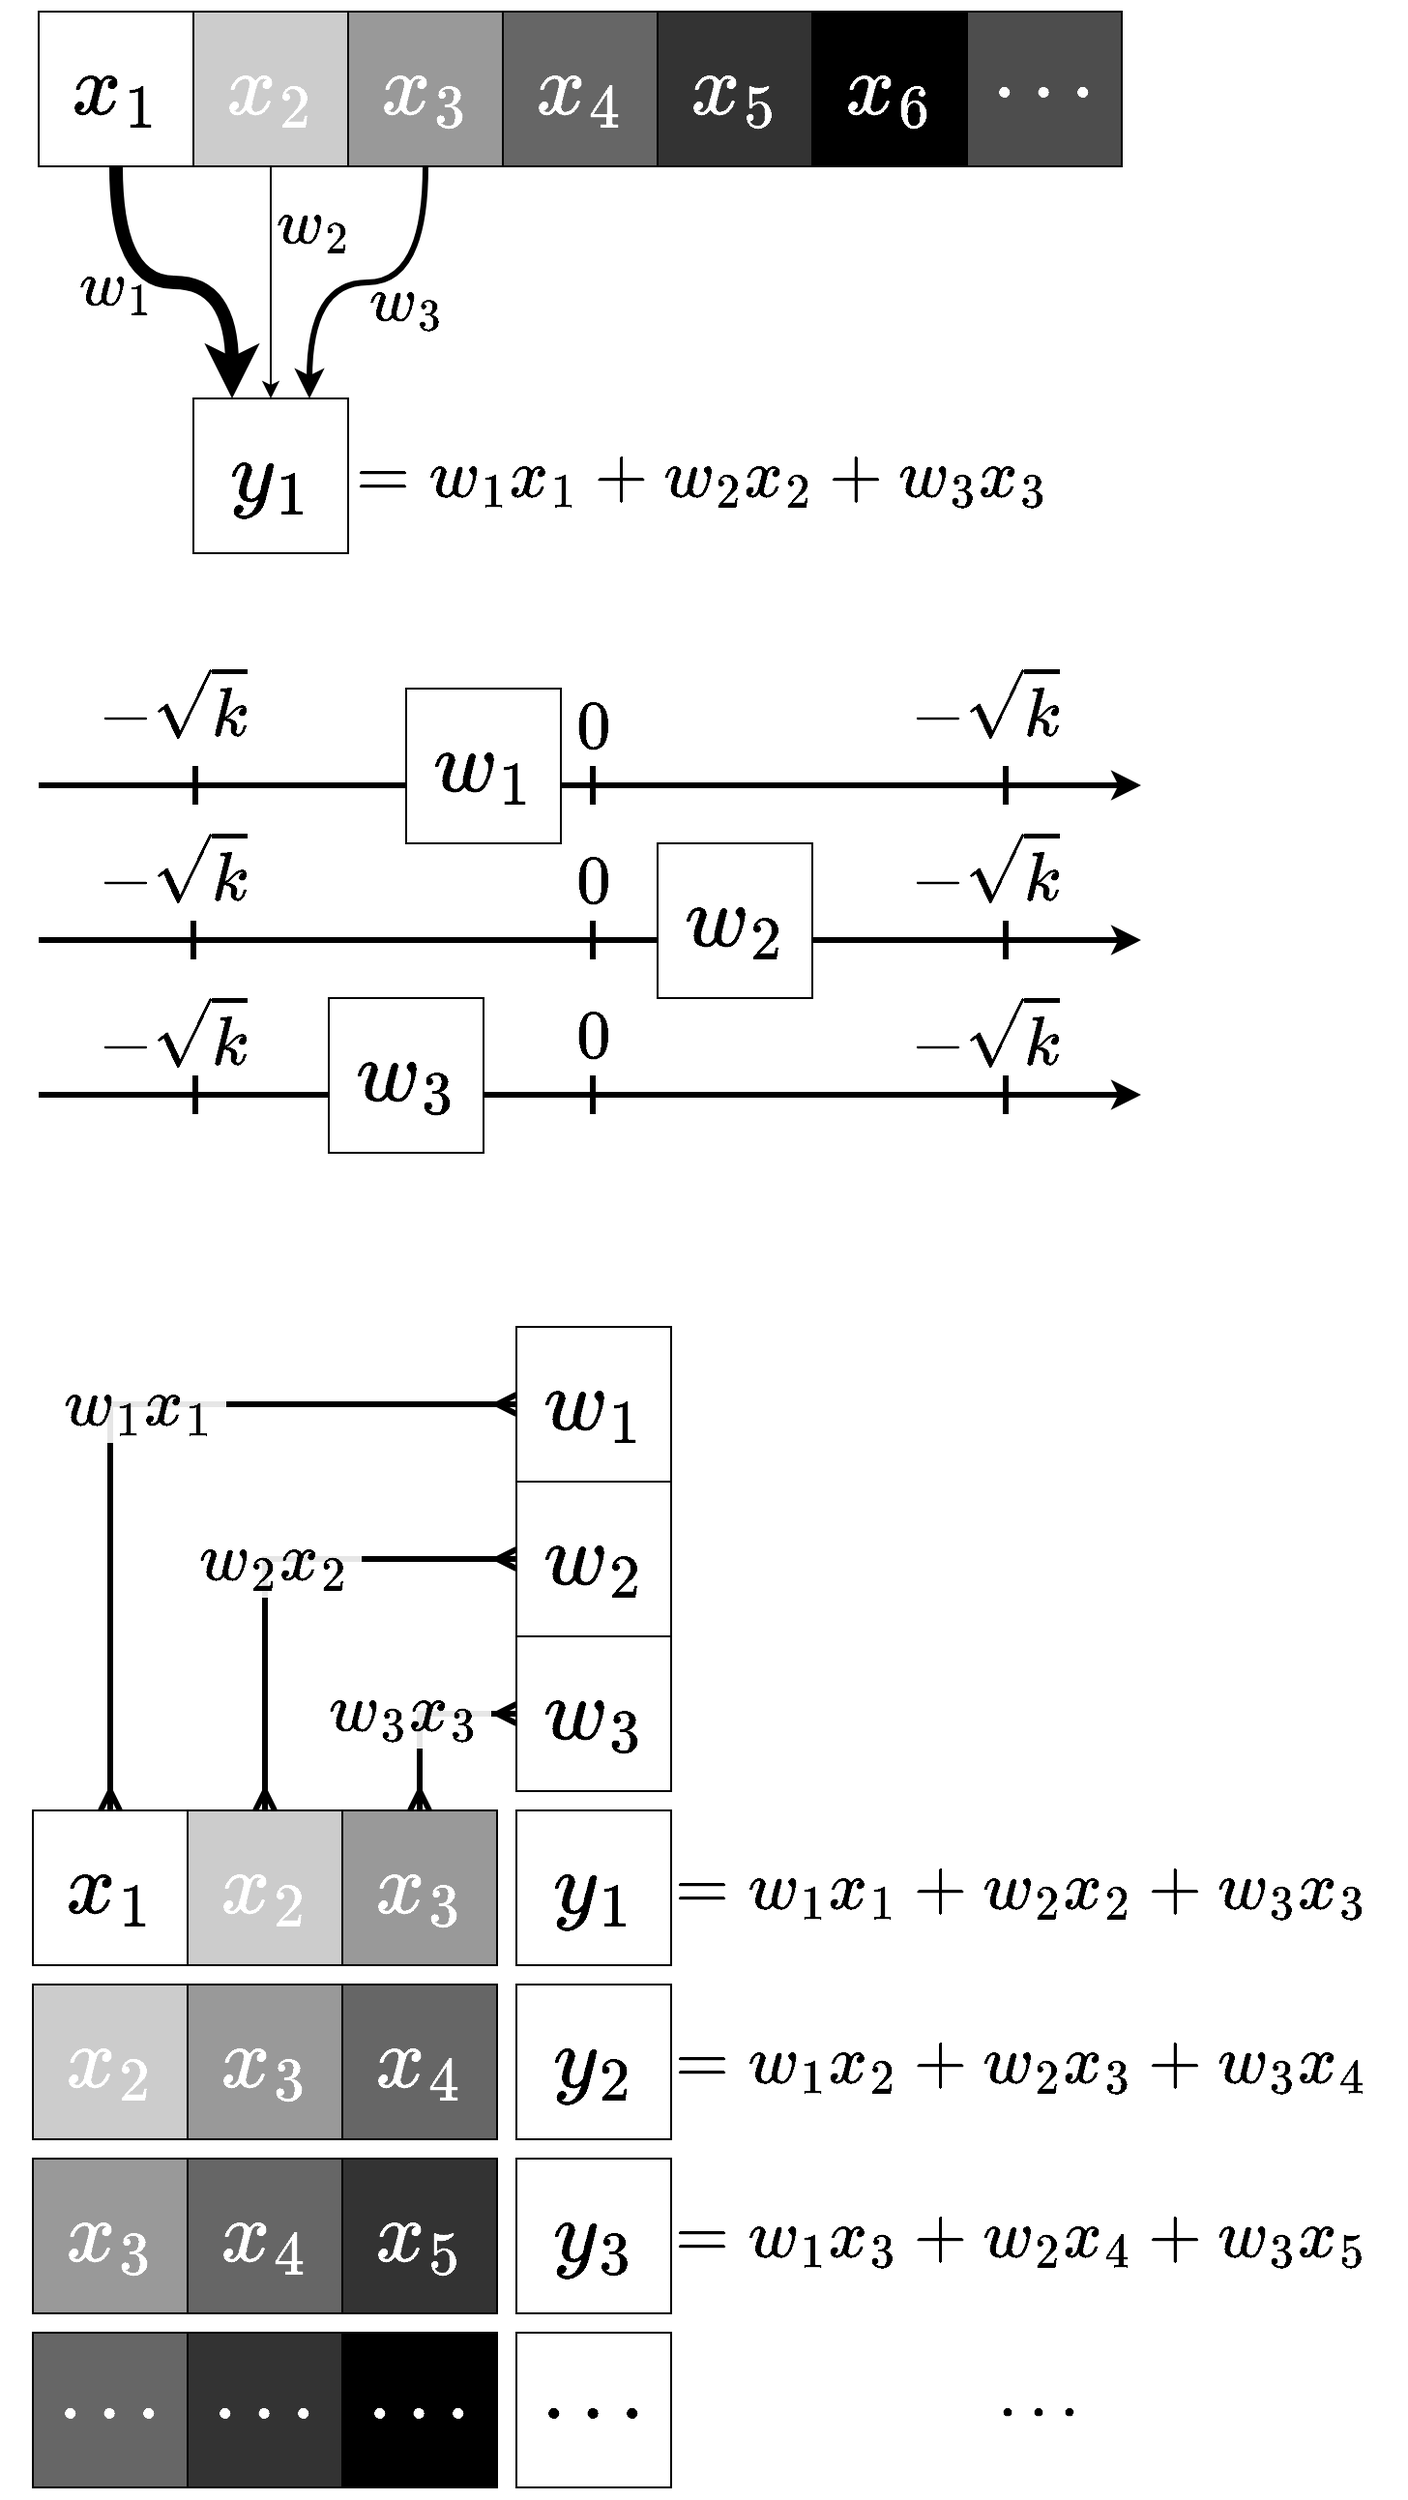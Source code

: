 <mxfile version="12.9.3" type="device"><diagram id="ZCNY5nj7AdesGaTCnBI2" name="Page-1"><mxGraphModel dx="1106" dy="795" grid="1" gridSize="10" guides="1" tooltips="1" connect="1" arrows="1" fold="1" page="1" pageScale="1" pageWidth="827" pageHeight="1169" math="1" shadow="0"><root><mxCell id="0"/><mxCell id="1" parent="0"/><mxCell id="ejnUOK-YwZzGo41QIvCt-11" value="`0`" style="text;html=1;strokeColor=none;fillColor=none;align=center;verticalAlign=middle;whiteSpace=wrap;rounded=0;fontSize=30;" vertex="1" parent="1"><mxGeometry x="387" y="520" width="40" height="20" as="geometry"/></mxCell><mxCell id="DbY4XmVk6bIWMFxwECcq-35" value="" style="endArrow=classic;html=1;strokeWidth=3;fontSize=30;" parent="1" edge="1"><mxGeometry width="50" height="50" relative="1" as="geometry"><mxPoint x="120" y="640" as="sourcePoint"/><mxPoint x="690" y="640" as="targetPoint"/></mxGeometry></mxCell><mxCell id="DbY4XmVk6bIWMFxwECcq-36" value="" style="endArrow=classic;html=1;strokeWidth=3;fontSize=30;" parent="1" edge="1"><mxGeometry width="50" height="50" relative="1" as="geometry"><mxPoint x="120" y="560" as="sourcePoint"/><mxPoint x="690" y="560" as="targetPoint"/></mxGeometry></mxCell><mxCell id="DbY4XmVk6bIWMFxwECcq-32" value="" style="endArrow=classic;html=1;strokeWidth=3;fontSize=30;" parent="1" edge="1"><mxGeometry width="50" height="50" relative="1" as="geometry"><mxPoint x="120" y="720" as="sourcePoint"/><mxPoint x="690" y="720" as="targetPoint"/></mxGeometry></mxCell><mxCell id="DbY4XmVk6bIWMFxwECcq-20" style="edgeStyle=orthogonalEdgeStyle;curved=1;orthogonalLoop=1;jettySize=auto;html=1;exitX=0.5;exitY=1;exitDx=0;exitDy=0;entryX=0.25;entryY=0;entryDx=0;entryDy=0;strokeWidth=7;fontSize=28;" parent="1" source="DbY4XmVk6bIWMFxwECcq-1" target="DbY4XmVk6bIWMFxwECcq-12" edge="1"><mxGeometry relative="1" as="geometry"/></mxCell><mxCell id="DbY4XmVk6bIWMFxwECcq-1" value="`x_1`" style="whiteSpace=wrap;html=1;aspect=fixed;fontSize=38;" parent="1" vertex="1"><mxGeometry x="120" y="160" width="80" height="80" as="geometry"/></mxCell><mxCell id="DbY4XmVk6bIWMFxwECcq-14" style="edgeStyle=orthogonalEdgeStyle;curved=1;orthogonalLoop=1;jettySize=auto;html=1;exitX=0.5;exitY=1;exitDx=0;exitDy=0;entryX=0.5;entryY=0;entryDx=0;entryDy=0;fontSize=38;" parent="1" source="DbY4XmVk6bIWMFxwECcq-4" target="DbY4XmVk6bIWMFxwECcq-12" edge="1"><mxGeometry relative="1" as="geometry"/></mxCell><mxCell id="DbY4XmVk6bIWMFxwECcq-4" value="`x_2`" style="whiteSpace=wrap;html=1;aspect=fixed;fontSize=38;fillColor=#CCCCCC;fontColor=#FFFFFF;" parent="1" vertex="1"><mxGeometry x="200" y="160" width="80" height="80" as="geometry"/></mxCell><mxCell id="DbY4XmVk6bIWMFxwECcq-15" style="edgeStyle=orthogonalEdgeStyle;curved=1;orthogonalLoop=1;jettySize=auto;html=1;exitX=0.5;exitY=1;exitDx=0;exitDy=0;entryX=0.75;entryY=0;entryDx=0;entryDy=0;fontSize=38;strokeWidth=3;" parent="1" source="DbY4XmVk6bIWMFxwECcq-5" target="DbY4XmVk6bIWMFxwECcq-12" edge="1"><mxGeometry relative="1" as="geometry"/></mxCell><mxCell id="DbY4XmVk6bIWMFxwECcq-5" value="`x_3`" style="whiteSpace=wrap;html=1;aspect=fixed;fontSize=38;fillColor=#999999;fontColor=#FFFFFF;" parent="1" vertex="1"><mxGeometry x="280" y="160" width="80" height="80" as="geometry"/></mxCell><mxCell id="DbY4XmVk6bIWMFxwECcq-6" value="`x_4`" style="whiteSpace=wrap;html=1;aspect=fixed;fontSize=38;fillColor=#666666;fontColor=#FFFFFF;" parent="1" vertex="1"><mxGeometry x="360" y="160" width="80" height="80" as="geometry"/></mxCell><mxCell id="DbY4XmVk6bIWMFxwECcq-7" value="`x_5`" style="whiteSpace=wrap;html=1;aspect=fixed;fontSize=38;fillColor=#333333;fontColor=#FFFFFF;" parent="1" vertex="1"><mxGeometry x="440" y="160" width="80" height="80" as="geometry"/></mxCell><mxCell id="DbY4XmVk6bIWMFxwECcq-8" value="`x_6`" style="whiteSpace=wrap;html=1;aspect=fixed;fontSize=38;fillColor=#000000;gradientColor=none;fontColor=#FFFFFF;" parent="1" vertex="1"><mxGeometry x="520" y="160" width="80" height="80" as="geometry"/></mxCell><mxCell id="DbY4XmVk6bIWMFxwECcq-10" value="`\cdots `" style="whiteSpace=wrap;html=1;aspect=fixed;fontSize=38;fillColor=#4D4D4D;fontColor=#FFFFFF;" parent="1" vertex="1"><mxGeometry x="600" y="160" width="80" height="80" as="geometry"/></mxCell><mxCell id="DbY4XmVk6bIWMFxwECcq-12" value="`y_1`" style="whiteSpace=wrap;html=1;aspect=fixed;fontSize=38;" parent="1" vertex="1"><mxGeometry x="200" y="360" width="80" height="80" as="geometry"/></mxCell><mxCell id="DbY4XmVk6bIWMFxwECcq-21" value="`w_1`" style="text;html=1;strokeColor=none;fillColor=none;align=center;verticalAlign=middle;whiteSpace=wrap;rounded=0;fontSize=28;" parent="1" vertex="1"><mxGeometry x="140" y="292" width="40" height="20" as="geometry"/></mxCell><mxCell id="DbY4XmVk6bIWMFxwECcq-22" value="`w_2`" style="text;html=1;strokeColor=none;fillColor=none;align=center;verticalAlign=middle;whiteSpace=wrap;rounded=0;fontSize=28;" parent="1" vertex="1"><mxGeometry x="242" y="260" width="40" height="20" as="geometry"/></mxCell><mxCell id="DbY4XmVk6bIWMFxwECcq-23" value="`w_3`" style="text;html=1;strokeColor=none;fillColor=none;align=center;verticalAlign=middle;whiteSpace=wrap;rounded=0;fontSize=28;" parent="1" vertex="1"><mxGeometry x="290" y="300" width="40" height="20" as="geometry"/></mxCell><mxCell id="DbY4XmVk6bIWMFxwECcq-24" value="`=w_1x_1+w_2x_2+ w_3x_3`" style="text;html=1;strokeColor=none;fillColor=none;align=left;verticalAlign=middle;whiteSpace=wrap;rounded=0;fontSize=30;" parent="1" vertex="1"><mxGeometry x="282" y="390" width="470" height="20" as="geometry"/></mxCell><mxCell id="DbY4XmVk6bIWMFxwECcq-29" value="`w_2`" style="whiteSpace=wrap;html=1;aspect=fixed;fontSize=38;" parent="1" vertex="1"><mxGeometry x="440" y="590" width="80" height="80" as="geometry"/></mxCell><mxCell id="DbY4XmVk6bIWMFxwECcq-30" value="`w_3`" style="whiteSpace=wrap;html=1;aspect=fixed;fontSize=38;" parent="1" vertex="1"><mxGeometry x="270" y="670" width="80" height="80" as="geometry"/></mxCell><mxCell id="DbY4XmVk6bIWMFxwECcq-31" value="`y_1`" style="whiteSpace=wrap;html=1;aspect=fixed;fontSize=38;" parent="1" vertex="1"><mxGeometry x="367" y="1090" width="80" height="80" as="geometry"/></mxCell><mxCell id="DbY4XmVk6bIWMFxwECcq-33" value="" style="endArrow=none;html=1;strokeWidth=3;fontSize=30;" parent="1" edge="1"><mxGeometry width="50" height="50" relative="1" as="geometry"><mxPoint x="201" y="570" as="sourcePoint"/><mxPoint x="201" y="550" as="targetPoint"/></mxGeometry></mxCell><mxCell id="DbY4XmVk6bIWMFxwECcq-34" value="`-\sqrt{k}`" style="text;html=1;strokeColor=none;fillColor=none;align=center;verticalAlign=middle;whiteSpace=wrap;rounded=0;fontSize=30;" parent="1" vertex="1"><mxGeometry x="170" y="510" width="40" height="20" as="geometry"/></mxCell><mxCell id="DbY4XmVk6bIWMFxwECcq-37" value="`-\sqrt{k}`" style="text;html=1;strokeColor=none;fillColor=none;align=center;verticalAlign=middle;whiteSpace=wrap;rounded=0;fontSize=30;" parent="1" vertex="1"><mxGeometry x="590" y="510" width="40" height="20" as="geometry"/></mxCell><mxCell id="DbY4XmVk6bIWMFxwECcq-38" value="" style="endArrow=none;html=1;strokeWidth=3;fontSize=30;" parent="1" edge="1"><mxGeometry width="50" height="50" relative="1" as="geometry"><mxPoint x="620" y="570" as="sourcePoint"/><mxPoint x="620" y="550" as="targetPoint"/></mxGeometry></mxCell><mxCell id="DbY4XmVk6bIWMFxwECcq-39" value="" style="endArrow=none;html=1;strokeWidth=3;fontSize=30;" parent="1" edge="1"><mxGeometry width="50" height="50" relative="1" as="geometry"><mxPoint x="200" y="650" as="sourcePoint"/><mxPoint x="200" y="630" as="targetPoint"/></mxGeometry></mxCell><mxCell id="DbY4XmVk6bIWMFxwECcq-40" value="" style="endArrow=none;html=1;strokeWidth=3;fontSize=30;" parent="1" edge="1"><mxGeometry width="50" height="50" relative="1" as="geometry"><mxPoint x="201" y="730" as="sourcePoint"/><mxPoint x="201" y="710" as="targetPoint"/></mxGeometry></mxCell><mxCell id="DbY4XmVk6bIWMFxwECcq-41" value="" style="endArrow=none;html=1;strokeWidth=3;fontSize=30;" parent="1" edge="1"><mxGeometry width="50" height="50" relative="1" as="geometry"><mxPoint x="620" y="650" as="sourcePoint"/><mxPoint x="620" y="630" as="targetPoint"/></mxGeometry></mxCell><mxCell id="DbY4XmVk6bIWMFxwECcq-42" value="" style="endArrow=none;html=1;strokeWidth=3;fontSize=30;" parent="1" edge="1"><mxGeometry width="50" height="50" relative="1" as="geometry"><mxPoint x="620" y="730" as="sourcePoint"/><mxPoint x="620" y="710" as="targetPoint"/></mxGeometry></mxCell><mxCell id="DbY4XmVk6bIWMFxwECcq-43" value="`-\sqrt{k}`" style="text;html=1;strokeColor=none;fillColor=none;align=center;verticalAlign=middle;whiteSpace=wrap;rounded=0;fontSize=30;" parent="1" vertex="1"><mxGeometry x="170" y="595" width="40" height="20" as="geometry"/></mxCell><mxCell id="DbY4XmVk6bIWMFxwECcq-44" value="`-\sqrt{k}`" style="text;html=1;strokeColor=none;fillColor=none;align=center;verticalAlign=middle;whiteSpace=wrap;rounded=0;fontSize=30;" parent="1" vertex="1"><mxGeometry x="590" y="595" width="40" height="20" as="geometry"/></mxCell><mxCell id="DbY4XmVk6bIWMFxwECcq-45" value="`-\sqrt{k}`" style="text;html=1;strokeColor=none;fillColor=none;align=center;verticalAlign=middle;whiteSpace=wrap;rounded=0;fontSize=30;" parent="1" vertex="1"><mxGeometry x="590" y="680" width="40" height="20" as="geometry"/></mxCell><mxCell id="DbY4XmVk6bIWMFxwECcq-49" value="`-\sqrt{k}`" style="text;html=1;strokeColor=none;fillColor=none;align=center;verticalAlign=middle;whiteSpace=wrap;rounded=0;fontSize=30;" parent="1" vertex="1"><mxGeometry x="170" y="680" width="40" height="20" as="geometry"/></mxCell><mxCell id="DbY4XmVk6bIWMFxwECcq-118" style="edgeStyle=orthogonalEdgeStyle;orthogonalLoop=1;jettySize=auto;html=1;exitX=0.5;exitY=0;exitDx=0;exitDy=0;entryX=0;entryY=0.5;entryDx=0;entryDy=0;strokeWidth=3;fontSize=30;fontColor=#FFFFFF;rounded=0;endArrow=ERmany;endFill=0;startArrow=ERmany;startFill=0;" parent="1" source="DbY4XmVk6bIWMFxwECcq-94" target="DbY4XmVk6bIWMFxwECcq-110" edge="1"><mxGeometry relative="1" as="geometry"/></mxCell><mxCell id="DbY4XmVk6bIWMFxwECcq-94" value="`x_1`" style="whiteSpace=wrap;html=1;aspect=fixed;fontSize=38;" parent="1" vertex="1"><mxGeometry x="117" y="1090" width="80" height="80" as="geometry"/></mxCell><mxCell id="DbY4XmVk6bIWMFxwECcq-119" style="edgeStyle=orthogonalEdgeStyle;rounded=0;orthogonalLoop=1;jettySize=auto;html=1;exitX=0.5;exitY=0;exitDx=0;exitDy=0;entryX=0;entryY=0.5;entryDx=0;entryDy=0;startArrow=ERmany;startFill=0;endArrow=ERmany;endFill=0;strokeWidth=3;fontSize=30;fontColor=#FFFFFF;" parent="1" source="DbY4XmVk6bIWMFxwECcq-95" target="DbY4XmVk6bIWMFxwECcq-111" edge="1"><mxGeometry relative="1" as="geometry"/></mxCell><mxCell id="DbY4XmVk6bIWMFxwECcq-95" value="`x_2`" style="whiteSpace=wrap;html=1;aspect=fixed;fontSize=38;fillColor=#CCCCCC;fontColor=#FFFFFF;" parent="1" vertex="1"><mxGeometry x="197" y="1090" width="80" height="80" as="geometry"/></mxCell><mxCell id="DbY4XmVk6bIWMFxwECcq-120" style="edgeStyle=orthogonalEdgeStyle;rounded=0;orthogonalLoop=1;jettySize=auto;html=1;exitX=0.5;exitY=0;exitDx=0;exitDy=0;entryX=0;entryY=0.5;entryDx=0;entryDy=0;startArrow=ERmany;startFill=0;endArrow=ERmany;endFill=0;strokeWidth=3;fontSize=30;fontColor=#FFFFFF;" parent="1" source="DbY4XmVk6bIWMFxwECcq-96" target="DbY4XmVk6bIWMFxwECcq-112" edge="1"><mxGeometry relative="1" as="geometry"/></mxCell><mxCell id="DbY4XmVk6bIWMFxwECcq-96" value="`x_3`" style="whiteSpace=wrap;html=1;aspect=fixed;fontSize=38;fillColor=#999999;fontColor=#FFFFFF;" parent="1" vertex="1"><mxGeometry x="277" y="1090" width="80" height="80" as="geometry"/></mxCell><mxCell id="DbY4XmVk6bIWMFxwECcq-101" value="`x_2`" style="whiteSpace=wrap;html=1;aspect=fixed;fontSize=38;fillColor=#CCCCCC;fontColor=#FFFFFF;" parent="1" vertex="1"><mxGeometry x="117" y="1180" width="80" height="80" as="geometry"/></mxCell><mxCell id="DbY4XmVk6bIWMFxwECcq-102" value="`x_3`" style="whiteSpace=wrap;html=1;aspect=fixed;fontSize=38;fillColor=#999999;fontColor=#FFFFFF;" parent="1" vertex="1"><mxGeometry x="197" y="1180" width="80" height="80" as="geometry"/></mxCell><mxCell id="DbY4XmVk6bIWMFxwECcq-103" value="`x_4`" style="whiteSpace=wrap;html=1;aspect=fixed;fontSize=38;fillColor=#666666;fontColor=#FFFFFF;" parent="1" vertex="1"><mxGeometry x="277" y="1180" width="80" height="80" as="geometry"/></mxCell><mxCell id="DbY4XmVk6bIWMFxwECcq-104" value="`x_3`" style="whiteSpace=wrap;html=1;aspect=fixed;fontSize=38;fillColor=#999999;fontColor=#FFFFFF;" parent="1" vertex="1"><mxGeometry x="117" y="1270" width="80" height="80" as="geometry"/></mxCell><mxCell id="DbY4XmVk6bIWMFxwECcq-105" value="`x_4`" style="whiteSpace=wrap;html=1;aspect=fixed;fontSize=38;fillColor=#666666;fontColor=#FFFFFF;" parent="1" vertex="1"><mxGeometry x="197" y="1270" width="80" height="80" as="geometry"/></mxCell><mxCell id="DbY4XmVk6bIWMFxwECcq-106" value="`x_5`" style="whiteSpace=wrap;html=1;aspect=fixed;fontSize=38;fillColor=#333333;fontColor=#FFFFFF;" parent="1" vertex="1"><mxGeometry x="277" y="1270" width="80" height="80" as="geometry"/></mxCell><mxCell id="DbY4XmVk6bIWMFxwECcq-107" value="`\cdots `" style="whiteSpace=wrap;html=1;aspect=fixed;fontSize=38;fillColor=#666666;fontColor=#FFFFFF;" parent="1" vertex="1"><mxGeometry x="117" y="1360" width="80" height="80" as="geometry"/></mxCell><mxCell id="DbY4XmVk6bIWMFxwECcq-108" value="`\cdots `" style="whiteSpace=wrap;html=1;aspect=fixed;fontSize=38;fillColor=#333333;fontColor=#FFFFFF;" parent="1" vertex="1"><mxGeometry x="197" y="1360" width="80" height="80" as="geometry"/></mxCell><mxCell id="DbY4XmVk6bIWMFxwECcq-109" value="`\cdots `" style="whiteSpace=wrap;html=1;aspect=fixed;fontSize=38;fillColor=#000000;gradientColor=none;fontColor=#FFFFFF;" parent="1" vertex="1"><mxGeometry x="277" y="1360" width="80" height="80" as="geometry"/></mxCell><mxCell id="DbY4XmVk6bIWMFxwECcq-110" value="`w_1`" style="whiteSpace=wrap;html=1;aspect=fixed;fontSize=38;" parent="1" vertex="1"><mxGeometry x="367" y="840" width="80" height="80" as="geometry"/></mxCell><mxCell id="DbY4XmVk6bIWMFxwECcq-111" value="`w_2`" style="whiteSpace=wrap;html=1;aspect=fixed;fontSize=38;" parent="1" vertex="1"><mxGeometry x="367" y="920" width="80" height="80" as="geometry"/></mxCell><mxCell id="DbY4XmVk6bIWMFxwECcq-112" value="`w_3`" style="whiteSpace=wrap;html=1;aspect=fixed;fontSize=38;" parent="1" vertex="1"><mxGeometry x="367" y="1000" width="80" height="80" as="geometry"/></mxCell><mxCell id="DbY4XmVk6bIWMFxwECcq-113" value="`y_2`" style="whiteSpace=wrap;html=1;aspect=fixed;fontSize=38;" parent="1" vertex="1"><mxGeometry x="367" y="1180" width="80" height="80" as="geometry"/></mxCell><mxCell id="DbY4XmVk6bIWMFxwECcq-114" value="`y_3`" style="whiteSpace=wrap;html=1;aspect=fixed;fontSize=38;direction=south;" parent="1" vertex="1"><mxGeometry x="367" y="1270" width="80" height="80" as="geometry"/></mxCell><mxCell id="DbY4XmVk6bIWMFxwECcq-115" value="`\cdots`" style="whiteSpace=wrap;html=1;aspect=fixed;fontSize=38;direction=south;" parent="1" vertex="1"><mxGeometry x="367" y="1360" width="80" height="80" as="geometry"/></mxCell><mxCell id="DbY4XmVk6bIWMFxwECcq-116" value="&lt;span style=&quot;font-size: 30px&quot;&gt;`=w_1x_1+w_2x_2 + w_3x_3`&lt;/span&gt;" style="text;html=1;strokeColor=none;fillColor=none;align=left;verticalAlign=middle;whiteSpace=wrap;rounded=0;fontSize=30;" parent="1" vertex="1"><mxGeometry x="447" y="1110" width="380" height="40" as="geometry"/></mxCell><mxCell id="DbY4XmVk6bIWMFxwECcq-121" value="`w_1x_1`" style="text;html=1;strokeColor=none;fillColor=#ffffff;align=center;verticalAlign=middle;whiteSpace=wrap;rounded=0;fontSize=30;opacity=90;" parent="1" vertex="1"><mxGeometry x="127" y="860" width="90" height="40" as="geometry"/></mxCell><mxCell id="DbY4XmVk6bIWMFxwECcq-123" value="&lt;span style=&quot;font-size: 30px&quot;&gt;`w_2x_2`&lt;/span&gt;" style="text;html=1;strokeColor=none;fillColor=#ffffff;align=center;verticalAlign=middle;whiteSpace=wrap;rounded=0;fontSize=30;opacity=90;" parent="1" vertex="1"><mxGeometry x="197" y="940" width="90" height="40" as="geometry"/></mxCell><mxCell id="DbY4XmVk6bIWMFxwECcq-127" value="&lt;span style=&quot;font-size: 30px&quot;&gt;`w_3x_3`&lt;/span&gt;" style="text;html=1;strokeColor=none;fillColor=#ffffff;align=center;verticalAlign=middle;whiteSpace=wrap;rounded=0;fontSize=30;opacity=90;" parent="1" vertex="1"><mxGeometry x="264" y="1018" width="90" height="40" as="geometry"/></mxCell><mxCell id="DbY4XmVk6bIWMFxwECcq-129" value="&lt;span style=&quot;font-size: 30px&quot;&gt;`=w_1x_2+w_2x_3 + w_3x_4`&lt;/span&gt;" style="text;html=1;strokeColor=none;fillColor=none;align=left;verticalAlign=middle;whiteSpace=wrap;rounded=0;fontSize=30;" parent="1" vertex="1"><mxGeometry x="447" y="1200" width="380" height="40" as="geometry"/></mxCell><mxCell id="DbY4XmVk6bIWMFxwECcq-130" value="&lt;span style=&quot;font-size: 30px&quot;&gt;`=w_1x_3+w_2x_4 + w_3x_5`&lt;/span&gt;" style="text;html=1;strokeColor=none;fillColor=none;align=left;verticalAlign=middle;whiteSpace=wrap;rounded=0;fontSize=30;" parent="1" vertex="1"><mxGeometry x="447" y="1290" width="380" height="40" as="geometry"/></mxCell><mxCell id="DbY4XmVk6bIWMFxwECcq-131" value="`\cdots`" style="text;html=1;strokeColor=none;fillColor=none;align=center;verticalAlign=middle;whiteSpace=wrap;rounded=0;fontSize=30;" parent="1" vertex="1"><mxGeometry x="447" y="1380" width="380" height="40" as="geometry"/></mxCell><mxCell id="ejnUOK-YwZzGo41QIvCt-1" value="" style="endArrow=none;html=1;strokeWidth=3;fontSize=30;" edge="1" parent="1"><mxGeometry width="50" height="50" relative="1" as="geometry"><mxPoint x="406.5" y="730" as="sourcePoint"/><mxPoint x="406.5" y="710" as="targetPoint"/></mxGeometry></mxCell><mxCell id="ejnUOK-YwZzGo41QIvCt-5" value="" style="endArrow=none;html=1;strokeWidth=3;fontSize=30;" edge="1" parent="1"><mxGeometry width="50" height="50" relative="1" as="geometry"><mxPoint x="406.5" y="650" as="sourcePoint"/><mxPoint x="406.5" y="630" as="targetPoint"/></mxGeometry></mxCell><mxCell id="ejnUOK-YwZzGo41QIvCt-6" value="" style="endArrow=none;html=1;strokeWidth=3;fontSize=30;" edge="1" parent="1"><mxGeometry width="50" height="50" relative="1" as="geometry"><mxPoint x="406.5" y="570" as="sourcePoint"/><mxPoint x="406.5" y="550" as="targetPoint"/></mxGeometry></mxCell><mxCell id="ejnUOK-YwZzGo41QIvCt-9" value="`0`" style="text;html=1;strokeColor=none;fillColor=none;align=center;verticalAlign=middle;whiteSpace=wrap;rounded=0;fontSize=30;" vertex="1" parent="1"><mxGeometry x="387" y="680" width="40" height="20" as="geometry"/></mxCell><mxCell id="ejnUOK-YwZzGo41QIvCt-10" value="`0`" style="text;html=1;strokeColor=none;fillColor=none;align=center;verticalAlign=middle;whiteSpace=wrap;rounded=0;fontSize=30;" vertex="1" parent="1"><mxGeometry x="387" y="600" width="40" height="20" as="geometry"/></mxCell><mxCell id="DbY4XmVk6bIWMFxwECcq-28" value="`w_1`" style="whiteSpace=wrap;html=1;aspect=fixed;fontSize=38;" parent="1" vertex="1"><mxGeometry x="310" y="510" width="80" height="80" as="geometry"/></mxCell></root></mxGraphModel></diagram></mxfile>